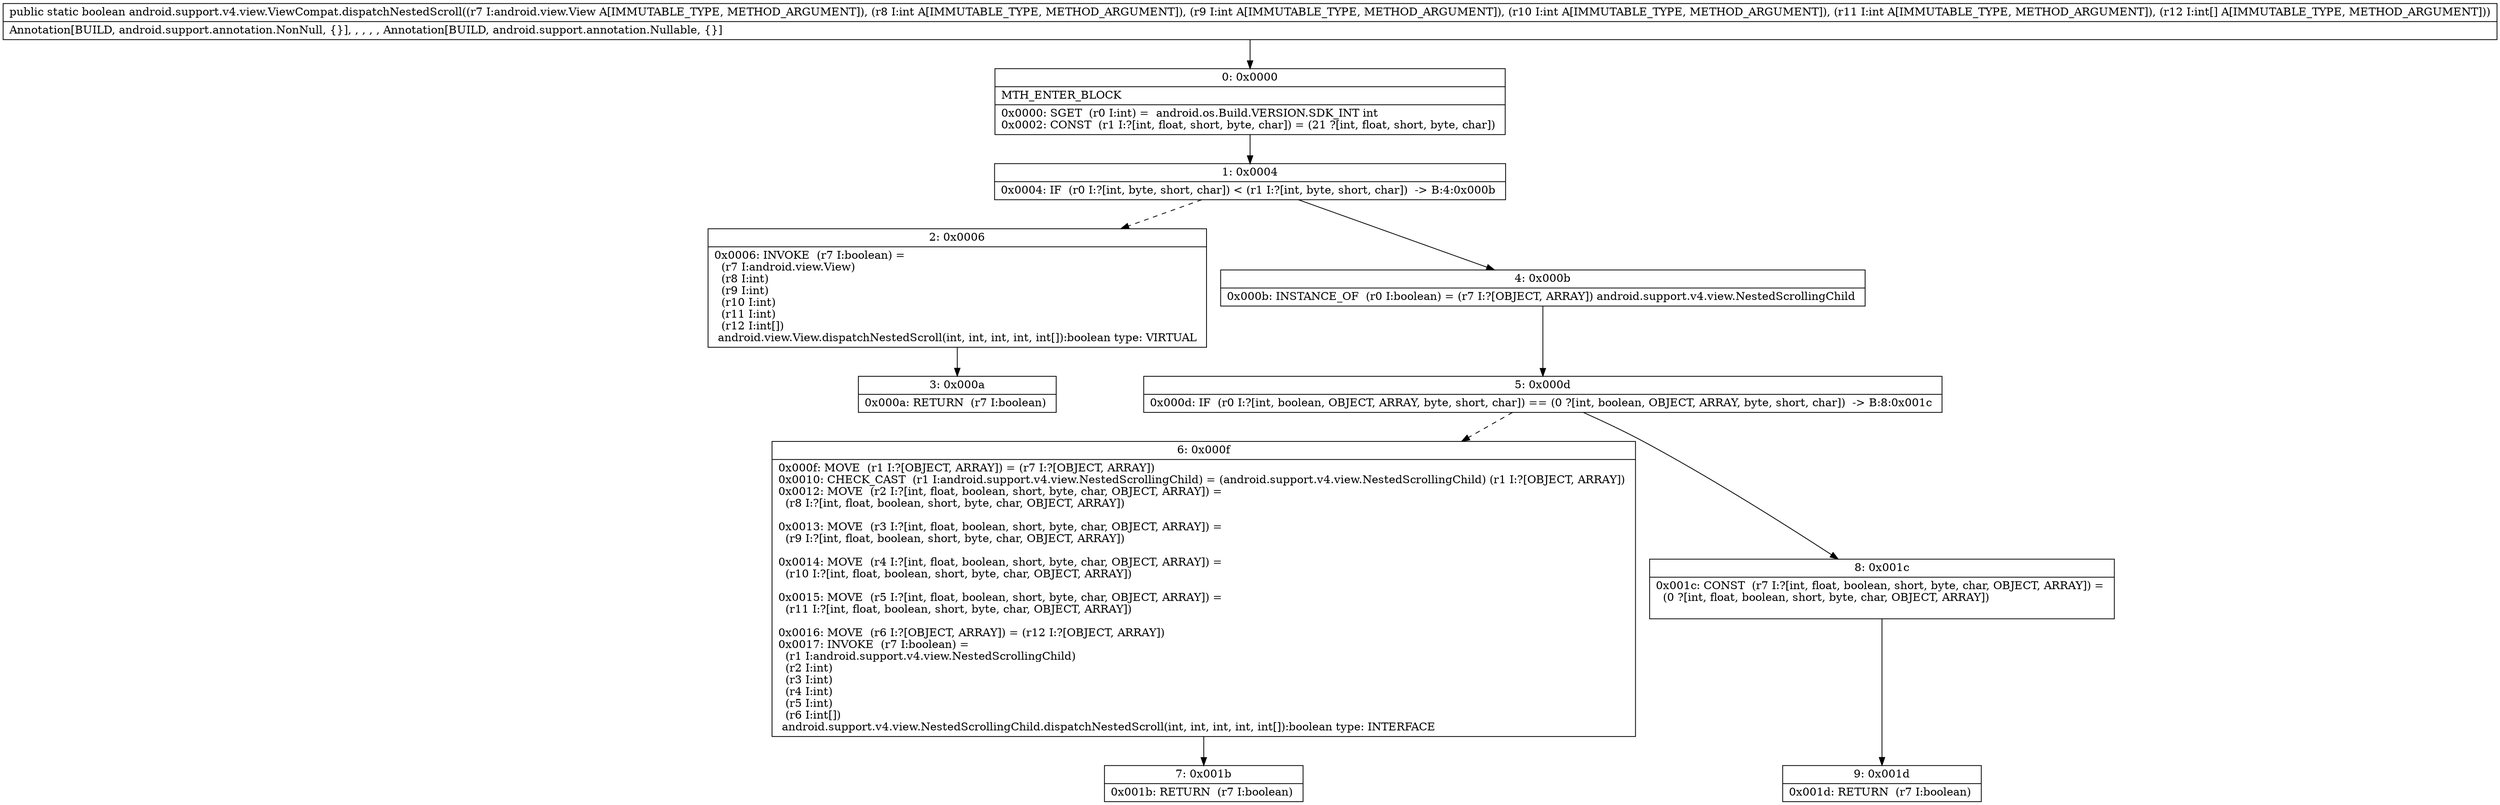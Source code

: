 digraph "CFG forandroid.support.v4.view.ViewCompat.dispatchNestedScroll(Landroid\/view\/View;IIII[I)Z" {
Node_0 [shape=record,label="{0\:\ 0x0000|MTH_ENTER_BLOCK\l|0x0000: SGET  (r0 I:int) =  android.os.Build.VERSION.SDK_INT int \l0x0002: CONST  (r1 I:?[int, float, short, byte, char]) = (21 ?[int, float, short, byte, char]) \l}"];
Node_1 [shape=record,label="{1\:\ 0x0004|0x0004: IF  (r0 I:?[int, byte, short, char]) \< (r1 I:?[int, byte, short, char])  \-\> B:4:0x000b \l}"];
Node_2 [shape=record,label="{2\:\ 0x0006|0x0006: INVOKE  (r7 I:boolean) = \l  (r7 I:android.view.View)\l  (r8 I:int)\l  (r9 I:int)\l  (r10 I:int)\l  (r11 I:int)\l  (r12 I:int[])\l android.view.View.dispatchNestedScroll(int, int, int, int, int[]):boolean type: VIRTUAL \l}"];
Node_3 [shape=record,label="{3\:\ 0x000a|0x000a: RETURN  (r7 I:boolean) \l}"];
Node_4 [shape=record,label="{4\:\ 0x000b|0x000b: INSTANCE_OF  (r0 I:boolean) = (r7 I:?[OBJECT, ARRAY]) android.support.v4.view.NestedScrollingChild \l}"];
Node_5 [shape=record,label="{5\:\ 0x000d|0x000d: IF  (r0 I:?[int, boolean, OBJECT, ARRAY, byte, short, char]) == (0 ?[int, boolean, OBJECT, ARRAY, byte, short, char])  \-\> B:8:0x001c \l}"];
Node_6 [shape=record,label="{6\:\ 0x000f|0x000f: MOVE  (r1 I:?[OBJECT, ARRAY]) = (r7 I:?[OBJECT, ARRAY]) \l0x0010: CHECK_CAST  (r1 I:android.support.v4.view.NestedScrollingChild) = (android.support.v4.view.NestedScrollingChild) (r1 I:?[OBJECT, ARRAY]) \l0x0012: MOVE  (r2 I:?[int, float, boolean, short, byte, char, OBJECT, ARRAY]) = \l  (r8 I:?[int, float, boolean, short, byte, char, OBJECT, ARRAY])\l \l0x0013: MOVE  (r3 I:?[int, float, boolean, short, byte, char, OBJECT, ARRAY]) = \l  (r9 I:?[int, float, boolean, short, byte, char, OBJECT, ARRAY])\l \l0x0014: MOVE  (r4 I:?[int, float, boolean, short, byte, char, OBJECT, ARRAY]) = \l  (r10 I:?[int, float, boolean, short, byte, char, OBJECT, ARRAY])\l \l0x0015: MOVE  (r5 I:?[int, float, boolean, short, byte, char, OBJECT, ARRAY]) = \l  (r11 I:?[int, float, boolean, short, byte, char, OBJECT, ARRAY])\l \l0x0016: MOVE  (r6 I:?[OBJECT, ARRAY]) = (r12 I:?[OBJECT, ARRAY]) \l0x0017: INVOKE  (r7 I:boolean) = \l  (r1 I:android.support.v4.view.NestedScrollingChild)\l  (r2 I:int)\l  (r3 I:int)\l  (r4 I:int)\l  (r5 I:int)\l  (r6 I:int[])\l android.support.v4.view.NestedScrollingChild.dispatchNestedScroll(int, int, int, int, int[]):boolean type: INTERFACE \l}"];
Node_7 [shape=record,label="{7\:\ 0x001b|0x001b: RETURN  (r7 I:boolean) \l}"];
Node_8 [shape=record,label="{8\:\ 0x001c|0x001c: CONST  (r7 I:?[int, float, boolean, short, byte, char, OBJECT, ARRAY]) = \l  (0 ?[int, float, boolean, short, byte, char, OBJECT, ARRAY])\l \l}"];
Node_9 [shape=record,label="{9\:\ 0x001d|0x001d: RETURN  (r7 I:boolean) \l}"];
MethodNode[shape=record,label="{public static boolean android.support.v4.view.ViewCompat.dispatchNestedScroll((r7 I:android.view.View A[IMMUTABLE_TYPE, METHOD_ARGUMENT]), (r8 I:int A[IMMUTABLE_TYPE, METHOD_ARGUMENT]), (r9 I:int A[IMMUTABLE_TYPE, METHOD_ARGUMENT]), (r10 I:int A[IMMUTABLE_TYPE, METHOD_ARGUMENT]), (r11 I:int A[IMMUTABLE_TYPE, METHOD_ARGUMENT]), (r12 I:int[] A[IMMUTABLE_TYPE, METHOD_ARGUMENT]))  | Annotation[BUILD, android.support.annotation.NonNull, \{\}], , , , , Annotation[BUILD, android.support.annotation.Nullable, \{\}]\l}"];
MethodNode -> Node_0;
Node_0 -> Node_1;
Node_1 -> Node_2[style=dashed];
Node_1 -> Node_4;
Node_2 -> Node_3;
Node_4 -> Node_5;
Node_5 -> Node_6[style=dashed];
Node_5 -> Node_8;
Node_6 -> Node_7;
Node_8 -> Node_9;
}

